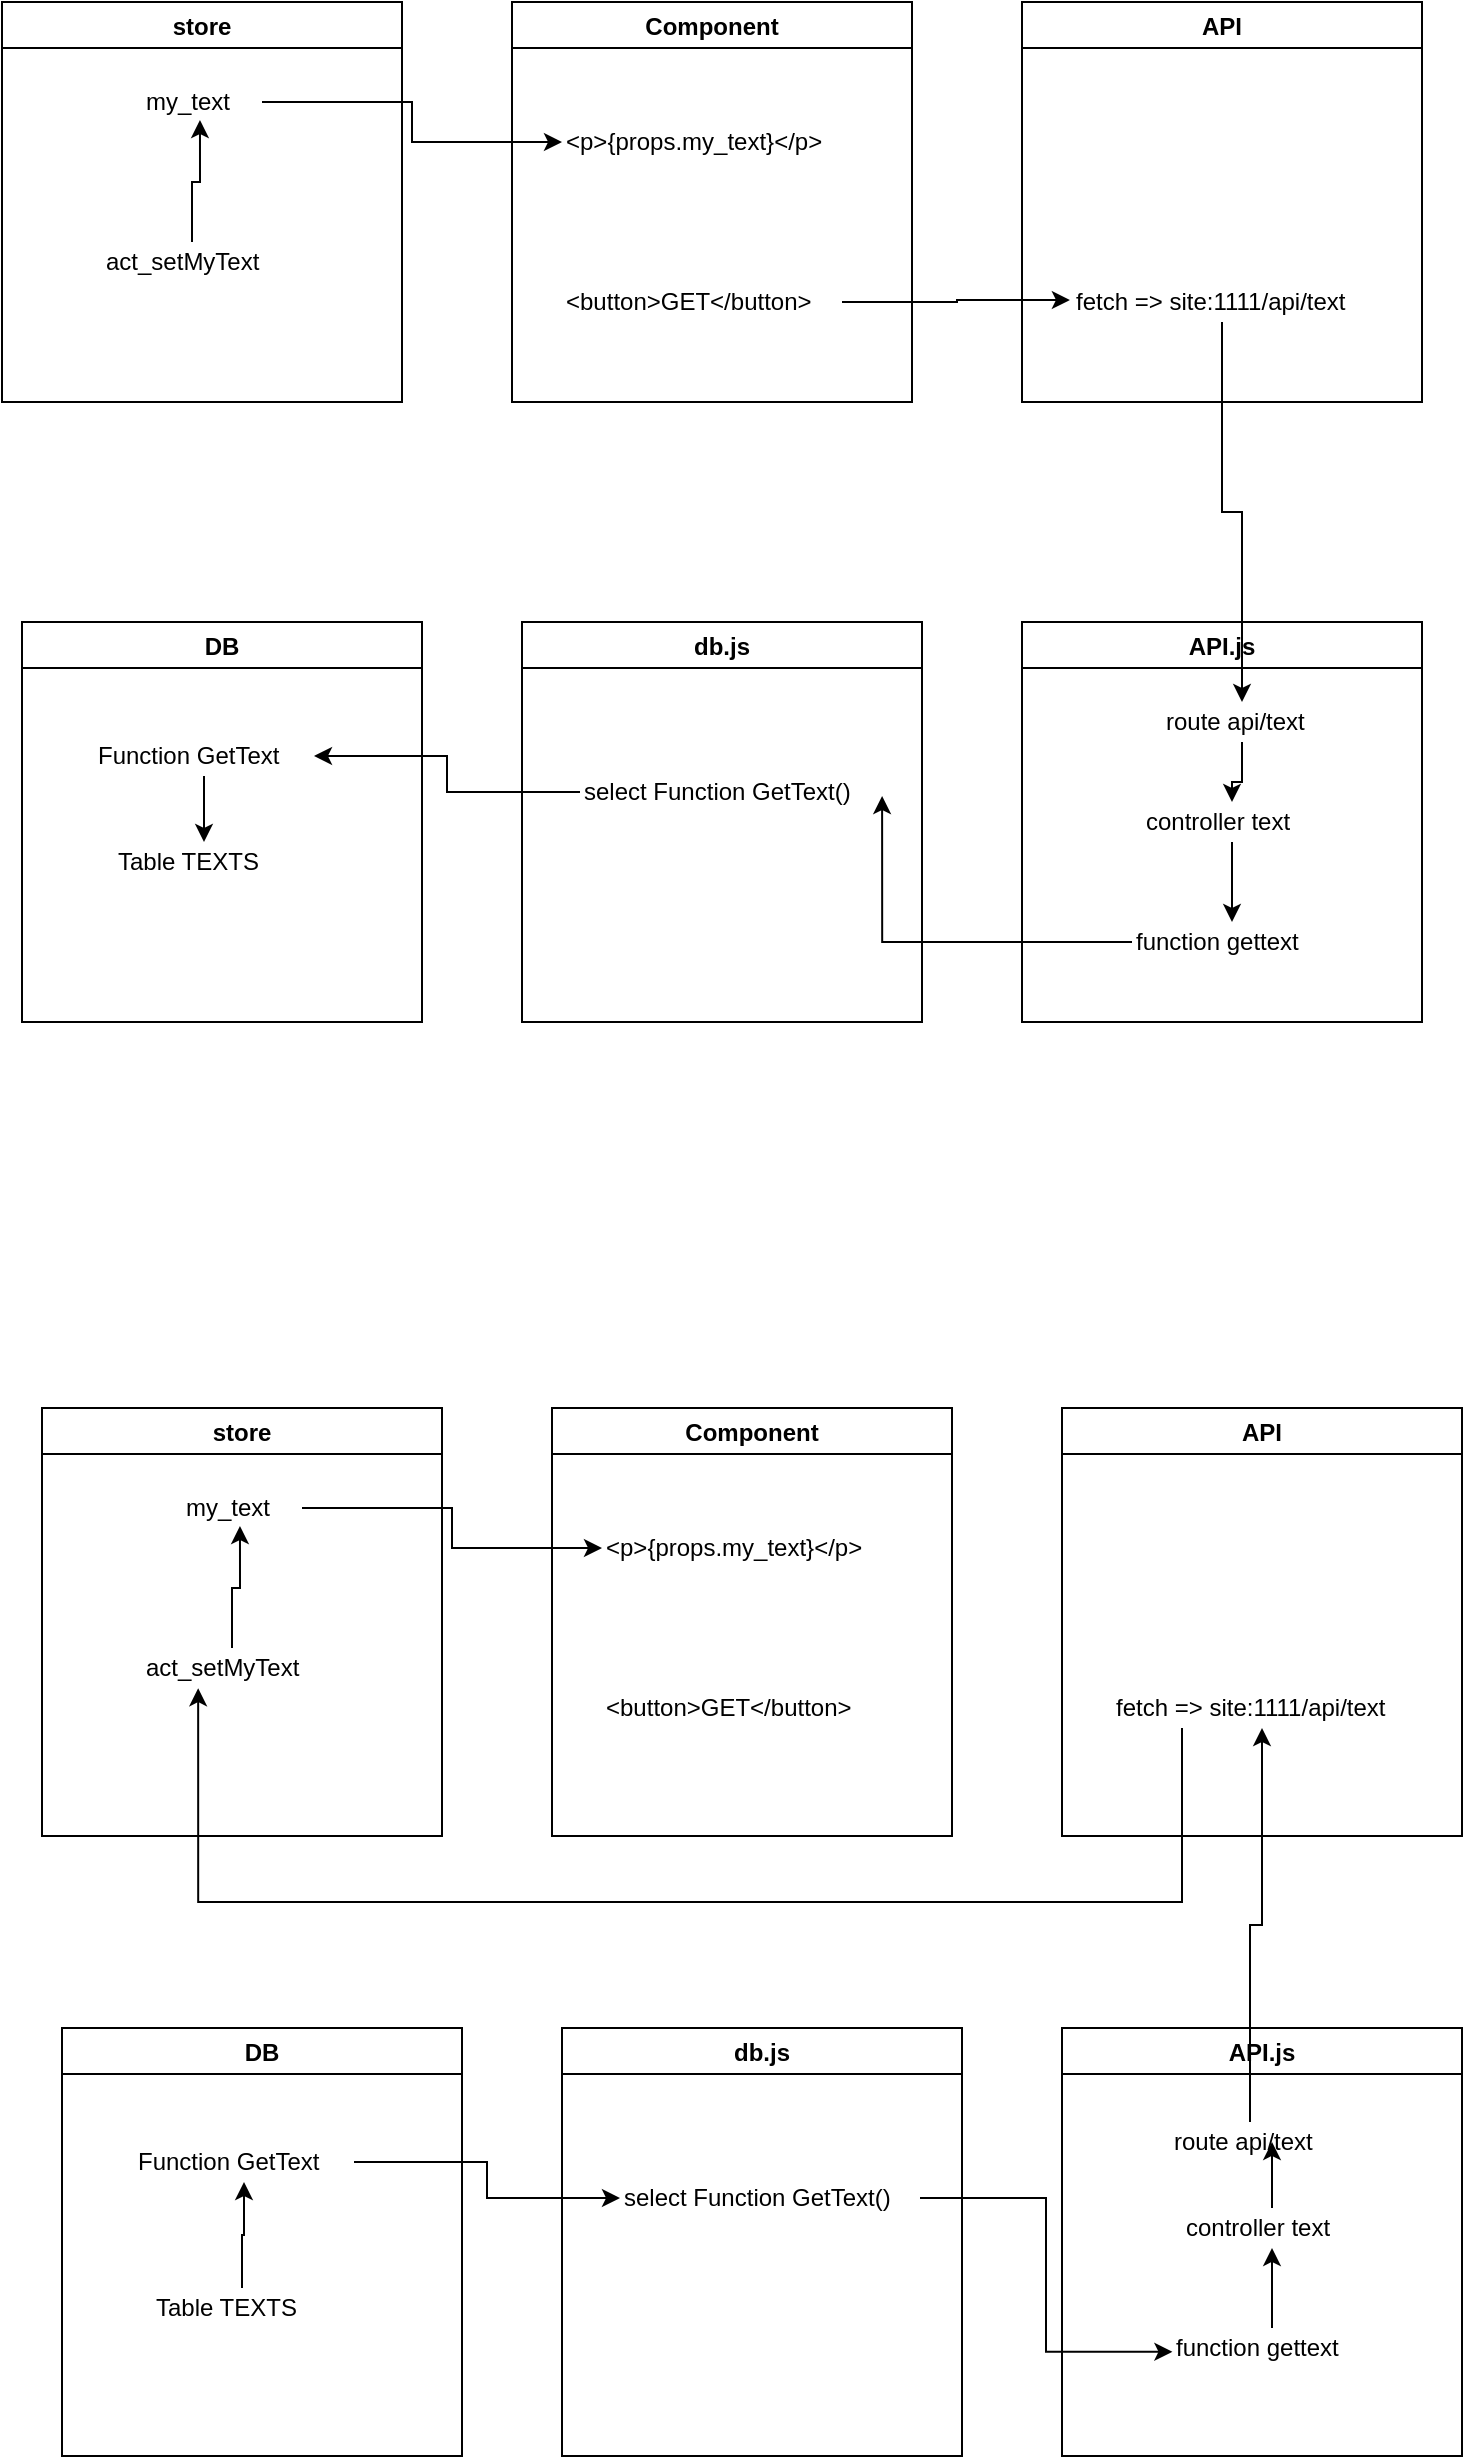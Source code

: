 <mxfile version="12.2.4" pages="1"><diagram id="bK19Jh3BSOFowpn43S5Y" name="Page-1"><mxGraphModel dx="1110" dy="498" grid="1" gridSize="10" guides="1" tooltips="1" connect="1" arrows="1" fold="1" page="1" pageScale="1" pageWidth="850" pageHeight="1100" math="0" shadow="0"><root><mxCell id="0"/><mxCell id="1" parent="0"/><mxCell id="3" value="store" style="swimlane;" parent="1" vertex="1"><mxGeometry x="70" y="80" width="200" height="200" as="geometry"/></mxCell><mxCell id="4" value="my_text" style="text;html=1;resizable=0;points=[];autosize=1;align=left;verticalAlign=top;spacingTop=-4;" parent="3" vertex="1"><mxGeometry x="70" y="40" width="60" height="20" as="geometry"/></mxCell><mxCell id="32" style="edgeStyle=orthogonalEdgeStyle;rounded=0;orthogonalLoop=1;jettySize=auto;html=1;entryX=0.483;entryY=0.95;entryDx=0;entryDy=0;entryPerimeter=0;" parent="3" source="5" target="4" edge="1"><mxGeometry relative="1" as="geometry"/></mxCell><mxCell id="5" value="act_setMyText" style="text;html=1;resizable=0;points=[];autosize=1;align=left;verticalAlign=top;spacingTop=-4;" parent="3" vertex="1"><mxGeometry x="50" y="120" width="90" height="20" as="geometry"/></mxCell><mxCell id="6" value="Component" style="swimlane;startSize=23;" parent="1" vertex="1"><mxGeometry x="325" y="80" width="200" height="200" as="geometry"/></mxCell><mxCell id="9" value="&amp;lt;p&amp;gt;{props.my_text}&amp;lt;/p&amp;gt;" style="text;html=1;resizable=0;points=[];autosize=1;align=left;verticalAlign=top;spacingTop=-4;" parent="6" vertex="1"><mxGeometry x="25" y="60" width="140" height="20" as="geometry"/></mxCell><mxCell id="10" value="&amp;lt;button&amp;gt;GET&amp;lt;/button&amp;gt;" style="text;html=1;resizable=0;points=[];autosize=1;align=left;verticalAlign=top;spacingTop=-4;" parent="6" vertex="1"><mxGeometry x="25" y="140" width="140" height="20" as="geometry"/></mxCell><mxCell id="11" value="API" style="swimlane;startSize=23;" parent="1" vertex="1"><mxGeometry x="580" y="80" width="200" height="200" as="geometry"/></mxCell><mxCell id="13" value="fetch =&amp;gt; site:1111/api/text" style="text;html=1;resizable=0;points=[];autosize=1;align=left;verticalAlign=top;spacingTop=-4;" parent="11" vertex="1"><mxGeometry x="25" y="140" width="150" height="20" as="geometry"/></mxCell><mxCell id="17" value="API.js" style="swimlane;startSize=23;" parent="1" vertex="1"><mxGeometry x="580" y="390" width="200" height="200" as="geometry"/></mxCell><mxCell id="36" style="edgeStyle=orthogonalEdgeStyle;rounded=0;orthogonalLoop=1;jettySize=auto;html=1;" parent="17" source="19" target="20" edge="1"><mxGeometry relative="1" as="geometry"/></mxCell><mxCell id="19" value="route api/text" style="text;html=1;resizable=0;points=[];autosize=1;align=left;verticalAlign=top;spacingTop=-4;" parent="17" vertex="1"><mxGeometry x="70" y="40" width="80" height="20" as="geometry"/></mxCell><mxCell id="37" style="edgeStyle=orthogonalEdgeStyle;rounded=0;orthogonalLoop=1;jettySize=auto;html=1;" parent="17" source="20" target="21" edge="1"><mxGeometry relative="1" as="geometry"/></mxCell><mxCell id="20" value="controller text" style="text;html=1;resizable=0;points=[];autosize=1;align=left;verticalAlign=top;spacingTop=-4;" parent="17" vertex="1"><mxGeometry x="60" y="90" width="90" height="20" as="geometry"/></mxCell><mxCell id="21" value="function gettext" style="text;html=1;resizable=0;points=[];autosize=1;align=left;verticalAlign=top;spacingTop=-4;" parent="17" vertex="1"><mxGeometry x="55" y="150" width="100" height="20" as="geometry"/></mxCell><mxCell id="22" value="db.js" style="swimlane;startSize=23;" parent="1" vertex="1"><mxGeometry x="330" y="390" width="200" height="200" as="geometry"/></mxCell><mxCell id="39" style="edgeStyle=orthogonalEdgeStyle;rounded=0;orthogonalLoop=1;jettySize=auto;html=1;" parent="1" source="26" target="29" edge="1"><mxGeometry relative="1" as="geometry"/></mxCell><mxCell id="26" value="select Function GetText()" style="text;html=1;resizable=0;points=[];autosize=1;align=left;verticalAlign=top;spacingTop=-4;" parent="1" vertex="1"><mxGeometry x="359" y="465" width="150" height="20" as="geometry"/></mxCell><mxCell id="27" value="DB" style="swimlane;startSize=23;" parent="1" vertex="1"><mxGeometry x="80" y="390" width="200" height="200" as="geometry"/></mxCell><mxCell id="30" value="Table TEXTS" style="text;html=1;resizable=0;points=[];autosize=1;align=left;verticalAlign=top;spacingTop=-4;" parent="27" vertex="1"><mxGeometry x="46" y="110" width="90" height="20" as="geometry"/></mxCell><mxCell id="41" style="edgeStyle=orthogonalEdgeStyle;rounded=0;orthogonalLoop=1;jettySize=auto;html=1;" parent="1" source="29" target="30" edge="1"><mxGeometry relative="1" as="geometry"/></mxCell><mxCell id="29" value="Function GetText" style="text;html=1;resizable=0;points=[];autosize=1;align=left;verticalAlign=top;spacingTop=-4;" parent="1" vertex="1"><mxGeometry x="116" y="447" width="110" height="20" as="geometry"/></mxCell><mxCell id="33" style="edgeStyle=orthogonalEdgeStyle;rounded=0;orthogonalLoop=1;jettySize=auto;html=1;" parent="1" source="4" target="9" edge="1"><mxGeometry relative="1" as="geometry"/></mxCell><mxCell id="34" style="edgeStyle=orthogonalEdgeStyle;rounded=0;orthogonalLoop=1;jettySize=auto;html=1;entryX=-0.007;entryY=0.45;entryDx=0;entryDy=0;entryPerimeter=0;" parent="1" source="10" target="13" edge="1"><mxGeometry relative="1" as="geometry"/></mxCell><mxCell id="35" style="edgeStyle=orthogonalEdgeStyle;rounded=0;orthogonalLoop=1;jettySize=auto;html=1;" parent="1" source="13" target="19" edge="1"><mxGeometry relative="1" as="geometry"/></mxCell><mxCell id="38" style="edgeStyle=orthogonalEdgeStyle;rounded=0;orthogonalLoop=1;jettySize=auto;html=1;entryX=1.007;entryY=0.6;entryDx=0;entryDy=0;entryPerimeter=0;" parent="1" source="21" target="26" edge="1"><mxGeometry relative="1" as="geometry"/></mxCell><mxCell id="68" value="store" style="swimlane;" parent="1" vertex="1"><mxGeometry x="90" y="783" width="200" height="214" as="geometry"/></mxCell><mxCell id="69" value="my_text" style="text;html=1;resizable=0;points=[];autosize=1;align=left;verticalAlign=top;spacingTop=-4;" parent="68" vertex="1"><mxGeometry x="70" y="40" width="60" height="20" as="geometry"/></mxCell><mxCell id="70" style="edgeStyle=orthogonalEdgeStyle;rounded=0;orthogonalLoop=1;jettySize=auto;html=1;entryX=0.483;entryY=0.95;entryDx=0;entryDy=0;entryPerimeter=0;" parent="68" source="71" target="69" edge="1"><mxGeometry relative="1" as="geometry"/></mxCell><mxCell id="71" value="act_setMyText" style="text;html=1;resizable=0;points=[];autosize=1;align=left;verticalAlign=top;spacingTop=-4;" parent="68" vertex="1"><mxGeometry x="50" y="120" width="90" height="20" as="geometry"/></mxCell><mxCell id="72" value="Component" style="swimlane;startSize=23;" parent="1" vertex="1"><mxGeometry x="345" y="783" width="200" height="214" as="geometry"/></mxCell><mxCell id="73" value="&amp;lt;p&amp;gt;{props.my_text}&amp;lt;/p&amp;gt;" style="text;html=1;resizable=0;points=[];autosize=1;align=left;verticalAlign=top;spacingTop=-4;" parent="72" vertex="1"><mxGeometry x="25" y="60" width="140" height="20" as="geometry"/></mxCell><mxCell id="74" value="&amp;lt;button&amp;gt;GET&amp;lt;/button&amp;gt;" style="text;html=1;resizable=0;points=[];autosize=1;align=left;verticalAlign=top;spacingTop=-4;" parent="72" vertex="1"><mxGeometry x="25" y="140" width="140" height="20" as="geometry"/></mxCell><mxCell id="75" value="API" style="swimlane;startSize=23;" parent="1" vertex="1"><mxGeometry x="600" y="783" width="200" height="214" as="geometry"/></mxCell><mxCell id="76" value="fetch =&amp;gt; site:1111/api/text" style="text;html=1;resizable=0;points=[];autosize=1;align=left;verticalAlign=top;spacingTop=-4;" parent="75" vertex="1"><mxGeometry x="25" y="140" width="150" height="20" as="geometry"/></mxCell><mxCell id="77" value="API.js" style="swimlane;startSize=23;" parent="1" vertex="1"><mxGeometry x="600" y="1093" width="200" height="214" as="geometry"/></mxCell><mxCell id="99" style="edgeStyle=orthogonalEdgeStyle;rounded=0;orthogonalLoop=1;jettySize=auto;html=1;" parent="77" source="81" edge="1"><mxGeometry relative="1" as="geometry"><mxPoint x="105" y="57" as="targetPoint"/></mxGeometry></mxCell><mxCell id="81" value="controller text" style="text;html=1;resizable=0;points=[];autosize=1;align=left;verticalAlign=top;spacingTop=-4;" parent="77" vertex="1"><mxGeometry x="60" y="90" width="90" height="20" as="geometry"/></mxCell><mxCell id="98" style="edgeStyle=orthogonalEdgeStyle;rounded=0;orthogonalLoop=1;jettySize=auto;html=1;" parent="77" source="82" target="81" edge="1"><mxGeometry relative="1" as="geometry"/></mxCell><mxCell id="82" value="function gettext" style="text;html=1;resizable=0;points=[];autosize=1;align=left;verticalAlign=top;spacingTop=-4;" parent="77" vertex="1"><mxGeometry x="55" y="150" width="100" height="20" as="geometry"/></mxCell><mxCell id="97" value="route api/text" style="text;html=1;resizable=0;points=[];autosize=1;align=left;verticalAlign=top;spacingTop=-4;" parent="77" vertex="1"><mxGeometry x="54" y="47" width="80" height="20" as="geometry"/></mxCell><mxCell id="83" value="db.js" style="swimlane;startSize=23;" parent="1" vertex="1"><mxGeometry x="350" y="1093" width="200" height="214" as="geometry"/></mxCell><mxCell id="96" style="edgeStyle=orthogonalEdgeStyle;rounded=0;orthogonalLoop=1;jettySize=auto;html=1;entryX=0.002;entryY=0.594;entryDx=0;entryDy=0;entryPerimeter=0;" parent="1" source="85" target="82" edge="1"><mxGeometry relative="1" as="geometry"/></mxCell><mxCell id="85" value="select Function GetText()" style="text;html=1;resizable=0;points=[];autosize=1;align=left;verticalAlign=top;spacingTop=-4;" parent="1" vertex="1"><mxGeometry x="379" y="1168" width="150" height="20" as="geometry"/></mxCell><mxCell id="86" value="DB" style="swimlane;startSize=23;" parent="1" vertex="1"><mxGeometry x="100" y="1093" width="200" height="214" as="geometry"/></mxCell><mxCell id="87" value="Table TEXTS" style="text;html=1;resizable=0;points=[];autosize=1;align=left;verticalAlign=top;spacingTop=-4;" parent="86" vertex="1"><mxGeometry x="45" y="130" width="90" height="20" as="geometry"/></mxCell><mxCell id="95" style="edgeStyle=orthogonalEdgeStyle;rounded=0;orthogonalLoop=1;jettySize=auto;html=1;" parent="1" source="89" target="85" edge="1"><mxGeometry relative="1" as="geometry"/></mxCell><mxCell id="89" value="Function GetText" style="text;html=1;resizable=0;points=[];autosize=1;align=left;verticalAlign=top;spacingTop=-4;" parent="1" vertex="1"><mxGeometry x="136" y="1150" width="110" height="20" as="geometry"/></mxCell><mxCell id="90" style="edgeStyle=orthogonalEdgeStyle;rounded=0;orthogonalLoop=1;jettySize=auto;html=1;" parent="1" source="69" target="73" edge="1"><mxGeometry relative="1" as="geometry"/></mxCell><mxCell id="94" style="edgeStyle=orthogonalEdgeStyle;rounded=0;orthogonalLoop=1;jettySize=auto;html=1;" parent="1" source="87" target="89" edge="1"><mxGeometry relative="1" as="geometry"/></mxCell><mxCell id="100" style="edgeStyle=orthogonalEdgeStyle;rounded=0;orthogonalLoop=1;jettySize=auto;html=1;" parent="1" source="97" target="76" edge="1"><mxGeometry relative="1" as="geometry"/></mxCell><mxCell id="101" style="edgeStyle=orthogonalEdgeStyle;rounded=0;orthogonalLoop=1;jettySize=auto;html=1;entryX=0.312;entryY=1.006;entryDx=0;entryDy=0;entryPerimeter=0;" parent="1" source="76" target="71" edge="1"><mxGeometry relative="1" as="geometry"><Array as="points"><mxPoint x="660" y="1030"/><mxPoint x="168" y="1030"/></Array></mxGeometry></mxCell></root></mxGraphModel></diagram></mxfile>